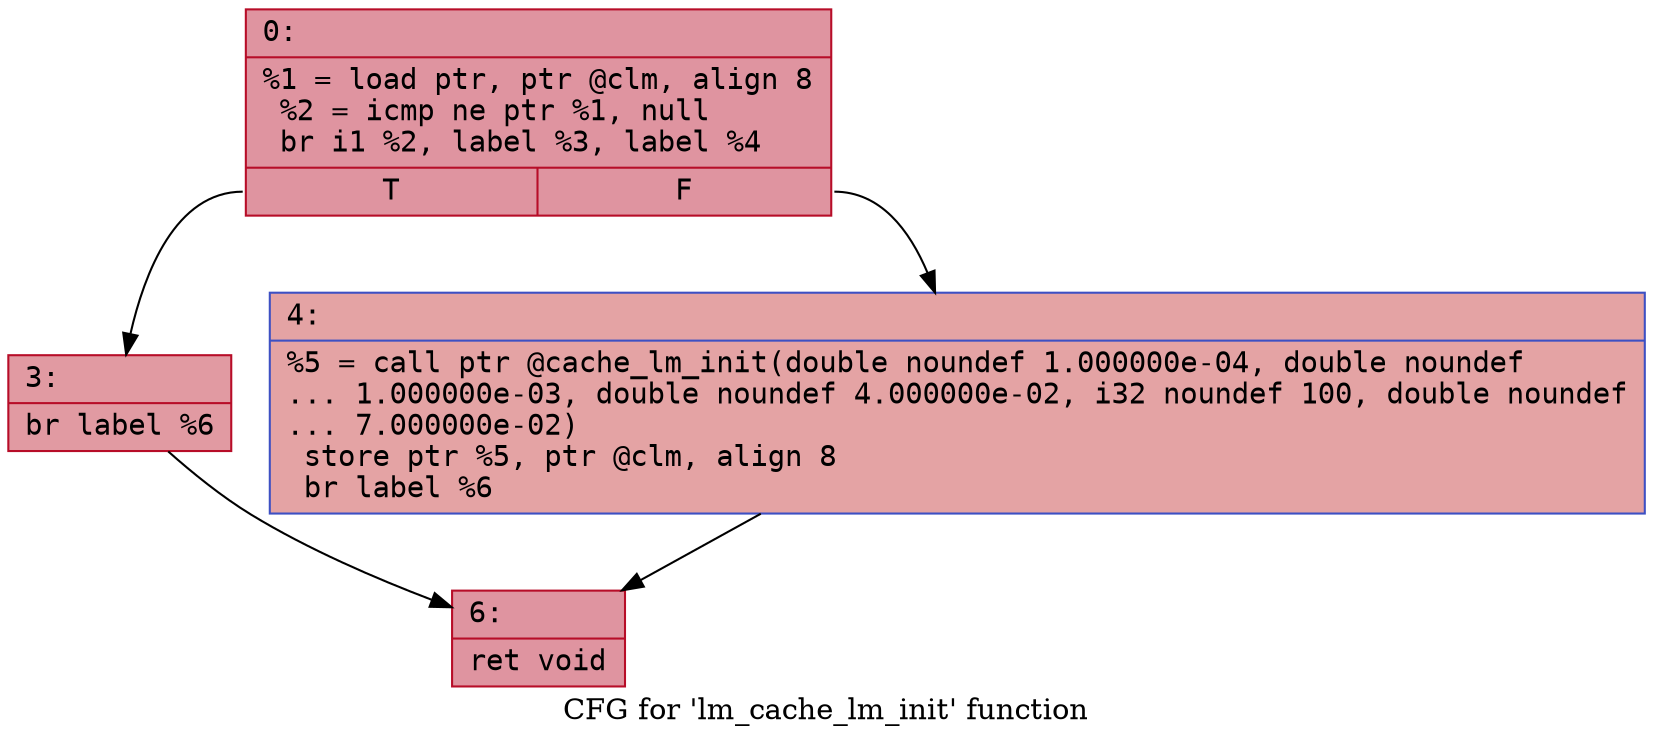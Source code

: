 digraph "CFG for 'lm_cache_lm_init' function" {
	label="CFG for 'lm_cache_lm_init' function";

	Node0x60000344a5d0 [shape=record,color="#b70d28ff", style=filled, fillcolor="#b70d2870" fontname="Courier",label="{0:\l|  %1 = load ptr, ptr @clm, align 8\l  %2 = icmp ne ptr %1, null\l  br i1 %2, label %3, label %4\l|{<s0>T|<s1>F}}"];
	Node0x60000344a5d0:s0 -> Node0x60000344a620[tooltip="0 -> 3\nProbability 62.50%" ];
	Node0x60000344a5d0:s1 -> Node0x60000344a670[tooltip="0 -> 4\nProbability 37.50%" ];
	Node0x60000344a620 [shape=record,color="#b70d28ff", style=filled, fillcolor="#bb1b2c70" fontname="Courier",label="{3:\l|  br label %6\l}"];
	Node0x60000344a620 -> Node0x60000344a6c0[tooltip="3 -> 6\nProbability 100.00%" ];
	Node0x60000344a670 [shape=record,color="#3d50c3ff", style=filled, fillcolor="#c32e3170" fontname="Courier",label="{4:\l|  %5 = call ptr @cache_lm_init(double noundef 1.000000e-04, double noundef\l... 1.000000e-03, double noundef 4.000000e-02, i32 noundef 100, double noundef\l... 7.000000e-02)\l  store ptr %5, ptr @clm, align 8\l  br label %6\l}"];
	Node0x60000344a670 -> Node0x60000344a6c0[tooltip="4 -> 6\nProbability 100.00%" ];
	Node0x60000344a6c0 [shape=record,color="#b70d28ff", style=filled, fillcolor="#b70d2870" fontname="Courier",label="{6:\l|  ret void\l}"];
}
